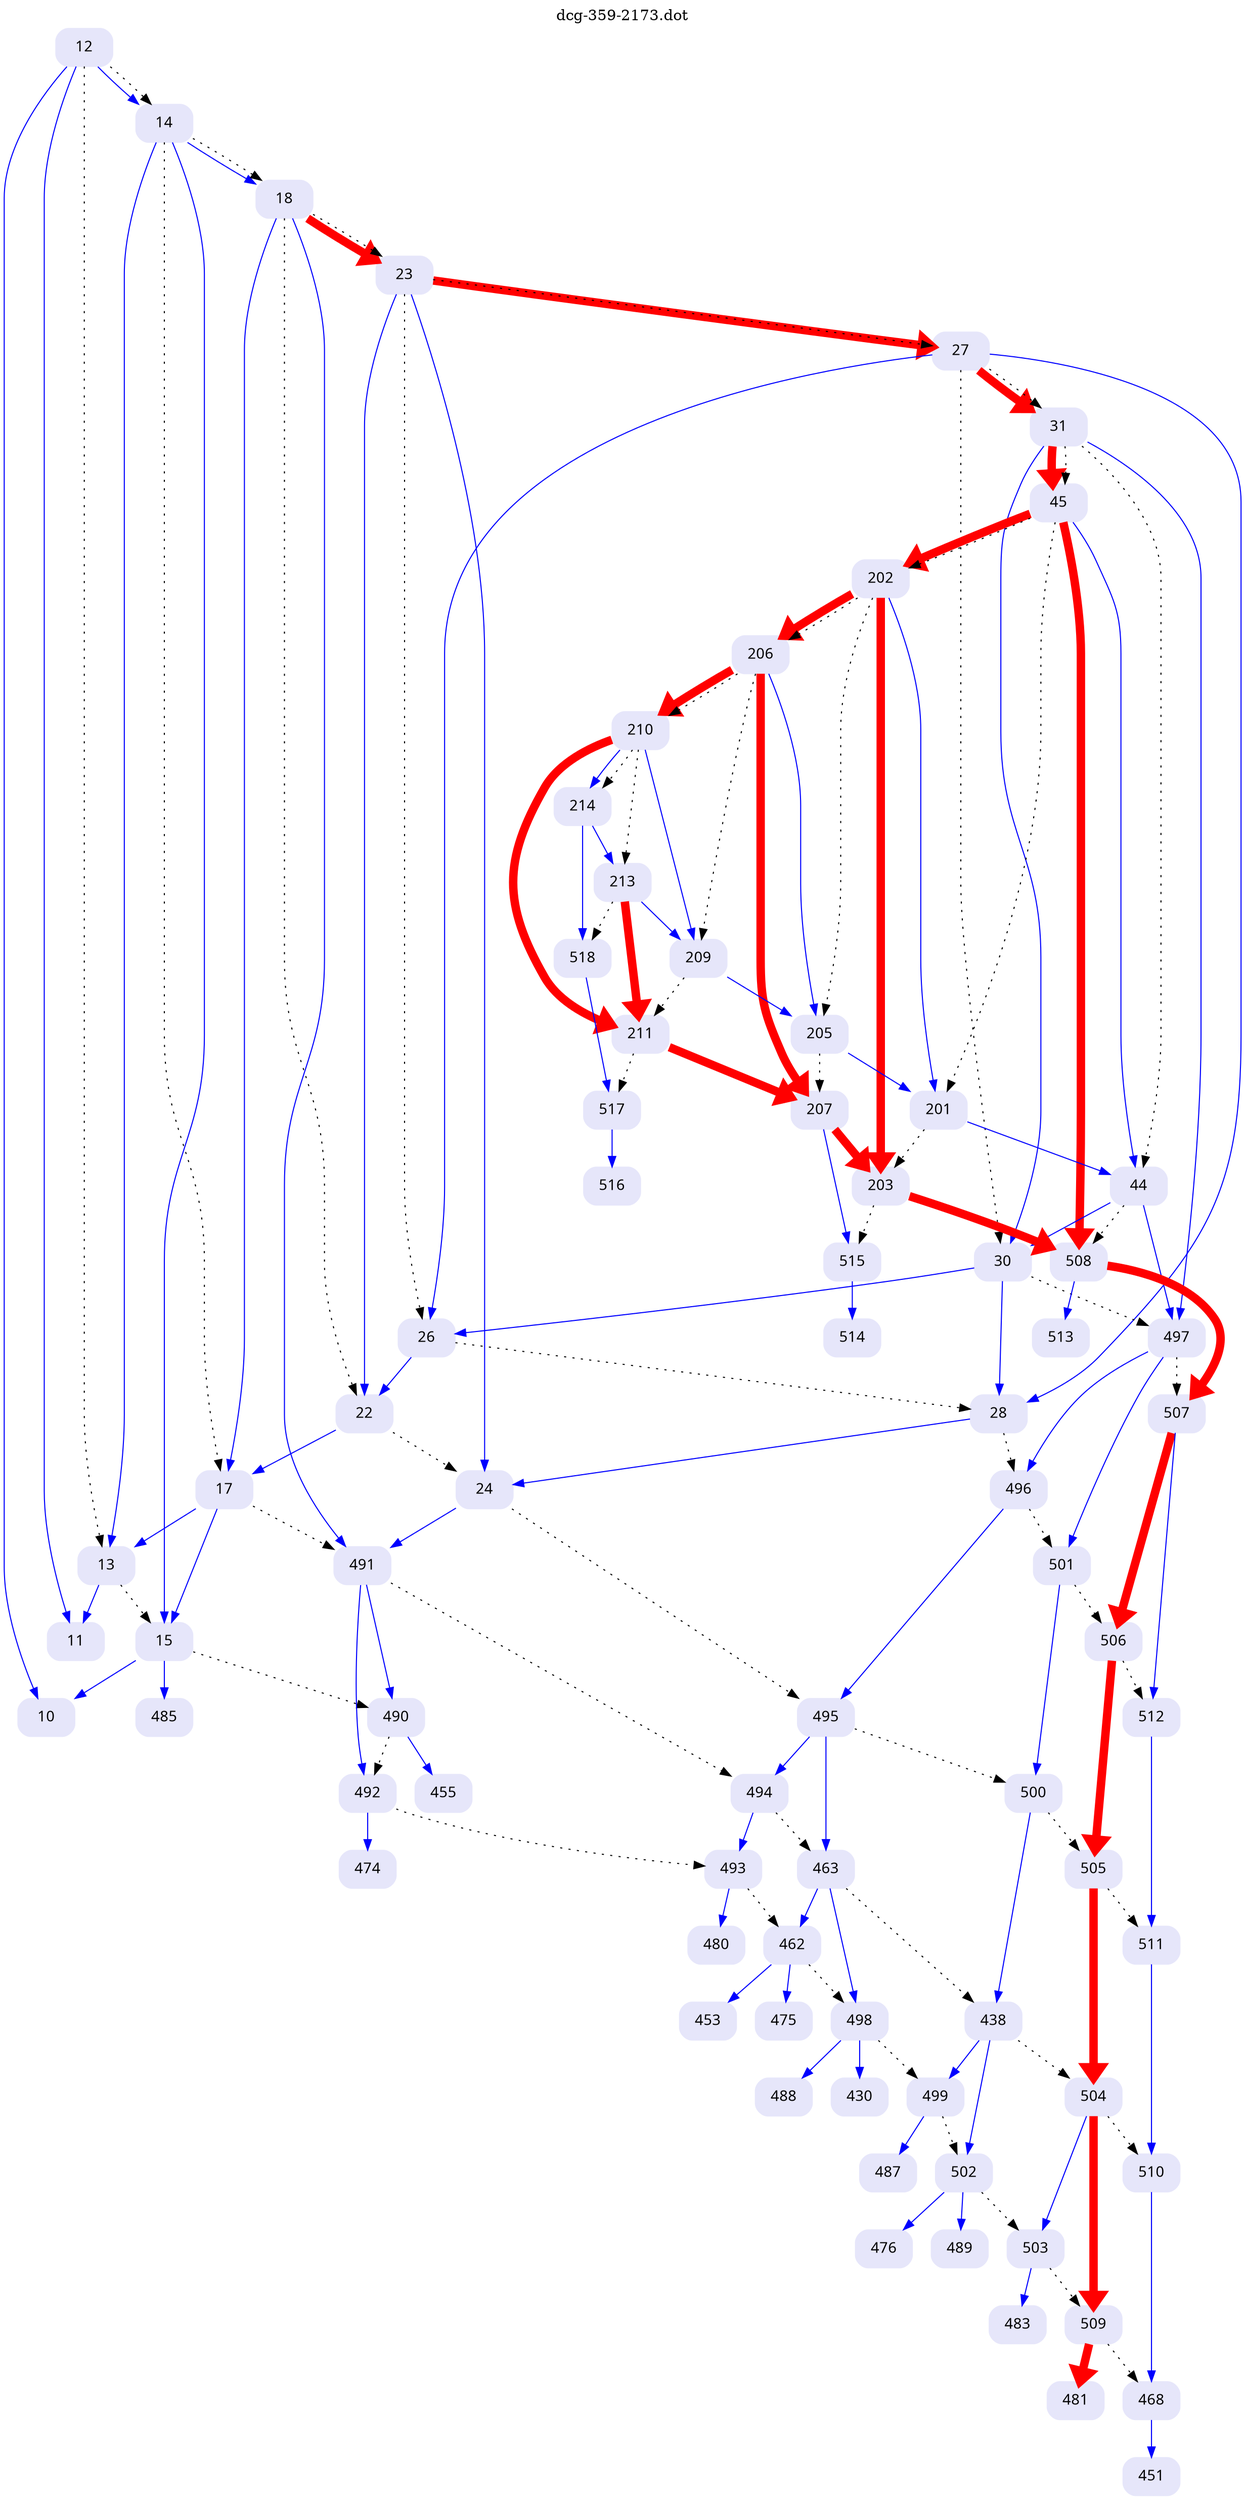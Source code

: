digraph dcg_359 {
  labelloc="t";
  label="dcg-359-2173.dot";
  node [fontname="sans-serif"];
  node [shape=box style="rounded,filled"];
  n12 [label="12" color=lavender];
  n12 -> n11 [color=blue penwidth=1];
  n12 -> n10 [color=blue penwidth=1];
  n12 -> n14 [color=blue penwidth=1];
  n12 -> n13 [style=dotted,label=""];
  n12 -> n14 [style=dotted,label=""];
  n14 [label="14" color=lavender];
  n14 -> n13 [color=blue penwidth=1];
  n14 -> n15 [color=blue penwidth=1];
  n14 -> n18 [color=blue penwidth=1];
  n14 -> n17 [style=dotted,label=""];
  n14 -> n18 [style=dotted,label=""];
  n18 [label="18" color=lavender];
  n18 -> n17 [color=blue penwidth=1];
  n18 -> n491 [color=blue penwidth=1];
  n18 -> n23 [color=red penwidth=8];
  n18 -> n22 [style=dotted,label=""];
  n18 -> n23 [style=dotted,label=""];
  n23 [label="23" color=lavender];
  n23 -> n22 [color=blue penwidth=1];
  n23 -> n24 [color=blue penwidth=1];
  n23 -> n27 [color=red penwidth=8];
  n23 -> n26 [style=dotted,label=""];
  n23 -> n27 [style=dotted,label=""];
  n27 [label="27" color=lavender];
  n27 -> n26 [color=blue penwidth=1];
  n27 -> n28 [color=blue penwidth=1];
  n27 -> n31 [color=red penwidth=8];
  n27 -> n30 [style=dotted,label=""];
  n27 -> n31 [style=dotted,label=""];
  n31 [label="31" color=lavender];
  n31 -> n30 [color=blue penwidth=1];
  n31 -> n497 [color=blue penwidth=1];
  n31 -> n45 [color=red penwidth=8];
  n31 -> n44 [style=dotted,label=""];
  n31 -> n45 [style=dotted,label=""];
  n45 [label="45" color=lavender];
  n45 -> n44 [color=blue penwidth=1];
  n45 -> n508 [color=red penwidth=8];
  n45 -> n202 [color=red penwidth=8];
  n45 -> n201 [style=dotted,label=""];
  n45 -> n202 [style=dotted,label=""];
  n202 [label="202" color=lavender];
  n202 -> n201 [color=blue penwidth=1];
  n202 -> n203 [color=red penwidth=8];
  n202 -> n206 [color=red penwidth=8];
  n202 -> n205 [style=dotted,label=""];
  n202 -> n206 [style=dotted,label=""];
  n206 [label="206" color=lavender];
  n206 -> n205 [color=blue penwidth=1];
  n206 -> n207 [color=red penwidth=8];
  n206 -> n210 [color=red penwidth=8];
  n206 -> n209 [style=dotted,label=""];
  n206 -> n210 [style=dotted,label=""];
  n210 [label="210" color=lavender];
  n210 -> n209 [color=blue penwidth=1];
  n210 -> n211 [color=red penwidth=8];
  n210 -> n214 [color=blue penwidth=1];
  n210 -> n213 [style=dotted,label=""];
  n210 -> n214 [style=dotted,label=""];
  n214 [label="214" color=lavender];
  n214 -> n213 [color=blue penwidth=1];
  n214 -> n518 [color=blue penwidth=1];
  n518 [label="518" color=lavender];
  n518 -> n517 [color=blue penwidth=1];
  n517 [label="517" color=lavender];
  n517 -> n516 [color=blue penwidth=1];
  n516 [label="516" color=lavender];
  n213 [label="213" color=lavender];
  n213 -> n209 [color=blue penwidth=1];
  n213 -> n211 [color=red penwidth=8];
  n213 -> n518 [style=dotted,label=""];
  n211 [label="211" color=lavender];
  n211 -> n207 [color=red penwidth=8];
  n211 -> n517 [style=dotted,label=""];
  n207 [label="207" color=lavender];
  n207 -> n203 [color=red penwidth=8];
  n207 -> n515 [color=blue penwidth=1];
  n515 [label="515" color=lavender];
  n515 -> n514 [color=blue penwidth=1];
  n514 [label="514" color=lavender];
  n203 [label="203" color=lavender];
  n203 -> n508 [color=red penwidth=8];
  n203 -> n515 [style=dotted,label=""];
  n508 [label="508" color=lavender];
  n508 -> n507 [color=red penwidth=8];
  n508 -> n513 [color=blue penwidth=1];
  n513 [label="513" color=lavender];
  n507 [label="507" color=lavender];
  n507 -> n506 [color=red penwidth=8];
  n507 -> n512 [color=blue penwidth=1];
  n512 [label="512" color=lavender];
  n512 -> n511 [color=blue penwidth=1];
  n511 [label="511" color=lavender];
  n511 -> n510 [color=blue penwidth=1];
  n510 [label="510" color=lavender];
  n510 -> n468 [color=blue penwidth=1];
  n468 [label="468" color=lavender];
  n468 -> n451 [color=blue penwidth=1];
  n451 [label="451" color=lavender];
  n506 [label="506" color=lavender];
  n506 -> n505 [color=red penwidth=8];
  n506 -> n512 [style=dotted,label=""];
  n505 [label="505" color=lavender];
  n505 -> n504 [color=red penwidth=8];
  n505 -> n511 [style=dotted,label=""];
  n504 [label="504" color=lavender];
  n504 -> n503 [color=blue penwidth=1];
  n504 -> n509 [color=red penwidth=8];
  n504 -> n510 [style=dotted,label=""];
  n509 [label="509" color=lavender];
  n509 -> n481 [color=red penwidth=8];
  n509 -> n468 [style=dotted,label=""];
  n481 [label="481" color=lavender];
  n503 [label="503" color=lavender];
  n503 -> n483 [color=blue penwidth=1];
  n503 -> n509 [style=dotted,label=""];
  n483 [label="483" color=lavender];
  n209 [label="209" color=lavender];
  n209 -> n205 [color=blue penwidth=1];
  n209 -> n211 [style=dotted,label=""];
  n205 [label="205" color=lavender];
  n205 -> n201 [color=blue penwidth=1];
  n205 -> n207 [style=dotted,label=""];
  n201 [label="201" color=lavender];
  n201 -> n44 [color=blue penwidth=1];
  n201 -> n203 [style=dotted,label=""];
  n44 [label="44" color=lavender];
  n44 -> n30 [color=blue penwidth=1];
  n44 -> n497 [color=blue penwidth=1];
  n44 -> n508 [style=dotted,label=""];
  n497 [label="497" color=lavender];
  n497 -> n496 [color=blue penwidth=1];
  n497 -> n501 [color=blue penwidth=1];
  n497 -> n507 [style=dotted,label=""];
  n501 [label="501" color=lavender];
  n501 -> n500 [color=blue penwidth=1];
  n501 -> n506 [style=dotted,label=""];
  n500 [label="500" color=lavender];
  n500 -> n438 [color=blue penwidth=1];
  n500 -> n505 [style=dotted,label=""];
  n438 [label="438" color=lavender];
  n438 -> n499 [color=blue penwidth=1];
  n438 -> n502 [color=blue penwidth=1];
  n438 -> n504 [style=dotted,label=""];
  n502 [label="502" color=lavender];
  n502 -> n489 [color=blue penwidth=1];
  n502 -> n476 [color=blue penwidth=1];
  n502 -> n503 [style=dotted,label=""];
  n476 [label="476" color=lavender];
  n489 [label="489" color=lavender];
  n499 [label="499" color=lavender];
  n499 -> n487 [color=blue penwidth=1];
  n499 -> n502 [style=dotted,label=""];
  n487 [label="487" color=lavender];
  n496 [label="496" color=lavender];
  n496 -> n495 [color=blue penwidth=1];
  n496 -> n501 [style=dotted,label=""];
  n495 [label="495" color=lavender];
  n495 -> n494 [color=blue penwidth=1];
  n495 -> n463 [color=blue penwidth=1];
  n495 -> n500 [style=dotted,label=""];
  n463 [label="463" color=lavender];
  n463 -> n462 [color=blue penwidth=1];
  n463 -> n498 [color=blue penwidth=1];
  n463 -> n438 [style=dotted,label=""];
  n498 [label="498" color=lavender];
  n498 -> n488 [color=blue penwidth=1];
  n498 -> n430 [color=blue penwidth=1];
  n498 -> n499 [style=dotted,label=""];
  n430 [label="430" color=lavender];
  n488 [label="488" color=lavender];
  n462 [label="462" color=lavender];
  n462 -> n453 [color=blue penwidth=1];
  n462 -> n475 [color=blue penwidth=1];
  n462 -> n498 [style=dotted,label=""];
  n475 [label="475" color=lavender];
  n453 [label="453" color=lavender];
  n494 [label="494" color=lavender];
  n494 -> n493 [color=blue penwidth=1];
  n494 -> n463 [style=dotted,label=""];
  n493 [label="493" color=lavender];
  n493 -> n480 [color=blue penwidth=1];
  n493 -> n462 [style=dotted,label=""];
  n480 [label="480" color=lavender];
  n30 [label="30" color=lavender];
  n30 -> n26 [color=blue penwidth=1];
  n30 -> n28 [color=blue penwidth=1];
  n30 -> n497 [style=dotted,label=""];
  n28 [label="28" color=lavender];
  n28 -> n24 [color=blue penwidth=1];
  n28 -> n496 [style=dotted,label=""];
  n24 [label="24" color=lavender];
  n24 -> n491 [color=blue penwidth=1];
  n24 -> n495 [style=dotted,label=""];
  n491 [label="491" color=lavender];
  n491 -> n490 [color=blue penwidth=1];
  n491 -> n492 [color=blue penwidth=1];
  n491 -> n494 [style=dotted,label=""];
  n492 [label="492" color=lavender];
  n492 -> n474 [color=blue penwidth=1];
  n492 -> n493 [style=dotted,label=""];
  n474 [label="474" color=lavender];
  n490 [label="490" color=lavender];
  n490 -> n455 [color=blue penwidth=1];
  n490 -> n492 [style=dotted,label=""];
  n455 [label="455" color=lavender];
  n26 [label="26" color=lavender];
  n26 -> n22 [color=blue penwidth=1];
  n26 -> n28 [style=dotted,label=""];
  n22 [label="22" color=lavender];
  n22 -> n17 [color=blue penwidth=1];
  n22 -> n24 [style=dotted,label=""];
  n17 [label="17" color=lavender];
  n17 -> n13 [color=blue penwidth=1];
  n17 -> n15 [color=blue penwidth=1];
  n17 -> n491 [style=dotted,label=""];
  n15 [label="15" color=lavender];
  n15 -> n10 [color=blue penwidth=1];
  n15 -> n485 [color=blue penwidth=1];
  n15 -> n490 [style=dotted,label=""];
  n485 [label="485" color=lavender];
  n10 [label="10" color=lavender];
  n13 [label="13" color=lavender];
  n13 -> n11 [color=blue penwidth=1];
  n13 -> n15 [style=dotted,label=""];
  n11 [label="11" color=lavender];
}
